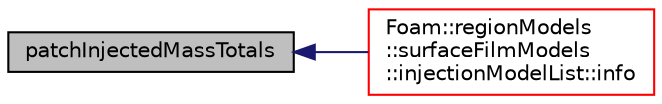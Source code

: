 digraph "patchInjectedMassTotals"
{
  bgcolor="transparent";
  edge [fontname="Helvetica",fontsize="10",labelfontname="Helvetica",labelfontsize="10"];
  node [fontname="Helvetica",fontsize="10",shape=record];
  rankdir="LR";
  Node1 [label="patchInjectedMassTotals",height=0.2,width=0.4,color="black", fillcolor="grey75", style="filled", fontcolor="black"];
  Node1 -> Node2 [dir="back",color="midnightblue",fontsize="10",style="solid",fontname="Helvetica"];
  Node2 [label="Foam::regionModels\l::surfaceFilmModels\l::injectionModelList::info",height=0.2,width=0.4,color="red",URL="$a01124.html#a535c2aef67becff77ed292ab0eceb44c",tooltip="Provide some info. "];
}
